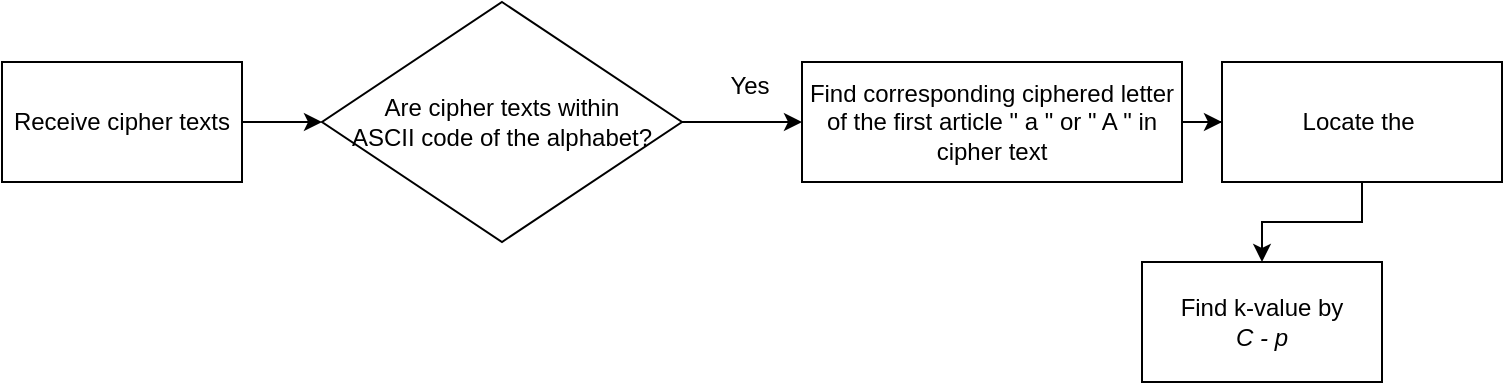 <mxfile version="22.0.8" type="github">
  <diagram name="第 1 页" id="bhwV63MEfIiIhs41juwV">
    <mxGraphModel dx="491" dy="709" grid="1" gridSize="10" guides="1" tooltips="1" connect="1" arrows="1" fold="1" page="1" pageScale="1" pageWidth="827" pageHeight="1169" math="0" shadow="0">
      <root>
        <mxCell id="0" />
        <mxCell id="1" parent="0" />
        <mxCell id="ZTp84Jv6KxPLYjLbSIG_-4" value="" style="edgeStyle=orthogonalEdgeStyle;rounded=0;orthogonalLoop=1;jettySize=auto;html=1;" edge="1" parent="1" source="ZTp84Jv6KxPLYjLbSIG_-1" target="ZTp84Jv6KxPLYjLbSIG_-3">
          <mxGeometry relative="1" as="geometry" />
        </mxCell>
        <mxCell id="ZTp84Jv6KxPLYjLbSIG_-1" value="Find corresponding&amp;nbsp;ciphered letter of the first article &quot; a &quot; or &quot; A &quot; in cipher text" style="rounded=0;whiteSpace=wrap;html=1;" vertex="1" parent="1">
          <mxGeometry x="440" y="180" width="190" height="60" as="geometry" />
        </mxCell>
        <mxCell id="ZTp84Jv6KxPLYjLbSIG_-12" value="" style="edgeStyle=orthogonalEdgeStyle;rounded=0;orthogonalLoop=1;jettySize=auto;html=1;" edge="1" parent="1" source="ZTp84Jv6KxPLYjLbSIG_-3" target="ZTp84Jv6KxPLYjLbSIG_-11">
          <mxGeometry relative="1" as="geometry" />
        </mxCell>
        <mxCell id="ZTp84Jv6KxPLYjLbSIG_-3" value="Locate the&amp;nbsp;" style="rounded=0;whiteSpace=wrap;html=1;" vertex="1" parent="1">
          <mxGeometry x="650" y="180" width="140" height="60" as="geometry" />
        </mxCell>
        <mxCell id="ZTp84Jv6KxPLYjLbSIG_-7" value="" style="edgeStyle=orthogonalEdgeStyle;rounded=0;orthogonalLoop=1;jettySize=auto;html=1;" edge="1" parent="1" source="ZTp84Jv6KxPLYjLbSIG_-6">
          <mxGeometry relative="1" as="geometry">
            <mxPoint x="200" y="210" as="targetPoint" />
          </mxGeometry>
        </mxCell>
        <mxCell id="ZTp84Jv6KxPLYjLbSIG_-6" value="Receive cipher texts" style="rounded=0;whiteSpace=wrap;html=1;" vertex="1" parent="1">
          <mxGeometry x="40" y="180" width="120" height="60" as="geometry" />
        </mxCell>
        <mxCell id="ZTp84Jv6KxPLYjLbSIG_-9" value="" style="edgeStyle=orthogonalEdgeStyle;rounded=0;orthogonalLoop=1;jettySize=auto;html=1;" edge="1" parent="1" source="ZTp84Jv6KxPLYjLbSIG_-8" target="ZTp84Jv6KxPLYjLbSIG_-1">
          <mxGeometry relative="1" as="geometry" />
        </mxCell>
        <mxCell id="ZTp84Jv6KxPLYjLbSIG_-8" value="Are cipher texts within &lt;br&gt;ASCII code of the alphabet?" style="rhombus;whiteSpace=wrap;html=1;" vertex="1" parent="1">
          <mxGeometry x="200" y="150" width="180" height="120" as="geometry" />
        </mxCell>
        <mxCell id="ZTp84Jv6KxPLYjLbSIG_-10" value="Yes" style="rounded=0;whiteSpace=wrap;html=1;opacity=0;" vertex="1" parent="1">
          <mxGeometry x="354" y="162" width="120" height="60" as="geometry" />
        </mxCell>
        <mxCell id="ZTp84Jv6KxPLYjLbSIG_-11" value="Find k-value by&lt;br&gt;&lt;i&gt;C - p&lt;/i&gt;" style="rounded=0;whiteSpace=wrap;html=1;" vertex="1" parent="1">
          <mxGeometry x="610" y="280" width="120" height="60" as="geometry" />
        </mxCell>
      </root>
    </mxGraphModel>
  </diagram>
</mxfile>
